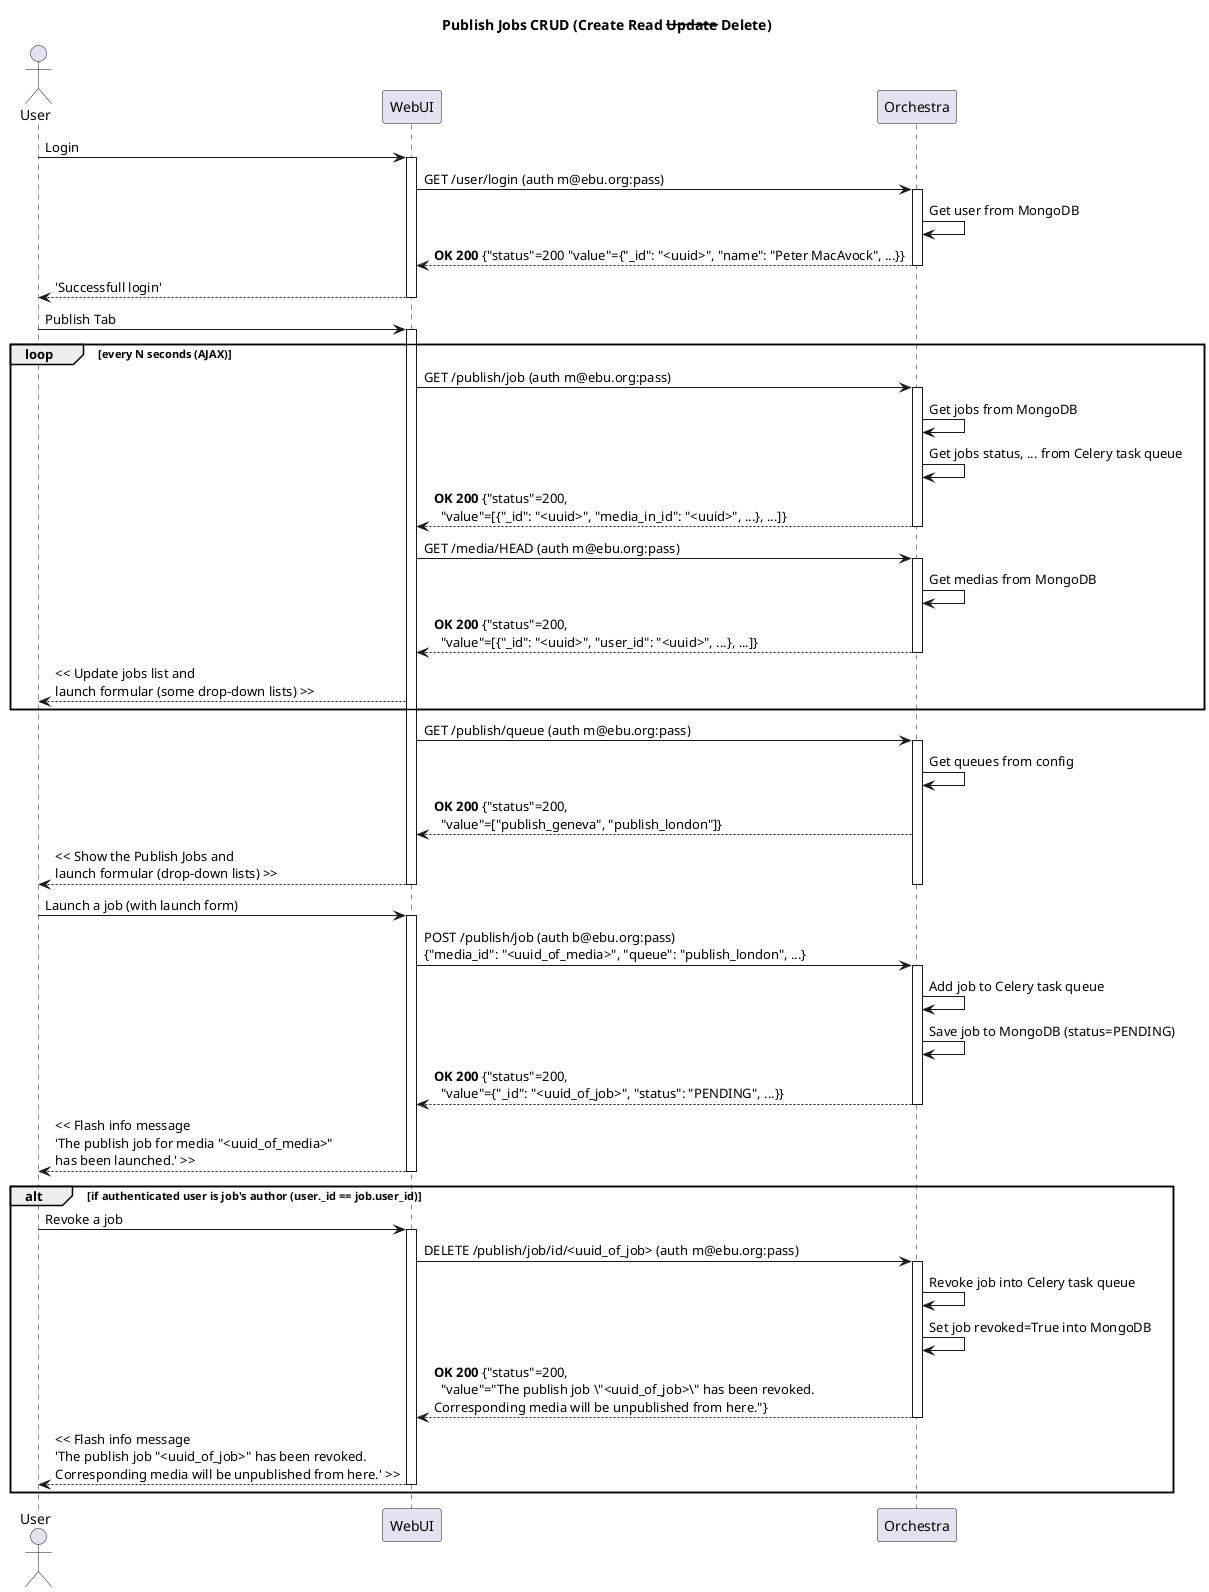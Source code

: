 @startuml

' skin BlueModern

title Publish Jobs CRUD (Create Read <s>Update</s> Delete)

actor User
participant "WebUI" as W
participant "Orchestra" as O
'participant "Storage" as S
'participant "Transform" as T
'participant "Publisher" as P

User -> W: Login
activate W
W -> O: GET /user/login (auth m@ebu.org:pass)
activate O
O -> O: Get user from MongoDB
O --> W: <b>OK 200</b> {"status"=200 "value"={"_id": "<uuid>", "name": "Peter MacAvock", ...}}
deactivate O
W --> User: 'Successfull login'
deactivate W

User -> W: Publish Tab
activate W
loop every N seconds (AJAX)
    W -> O: GET /publish/job (auth m@ebu.org:pass)
    activate O
    O -> O: Get jobs from MongoDB
    O -> O: Get jobs status, ... from Celery task queue
    O --> W: <b>OK 200</b> {"status"=200,\n  "value"=[{"_id": "<uuid>", "media_in_id": "<uuid>", ...}, ...]}
    deactivate O
    W -> O: GET /media/HEAD (auth m@ebu.org:pass)
    activate O
    O -> O: Get medias from MongoDB
    O --> W: <b>OK 200</b> {"status"=200,\n  "value"=[{"_id": "<uuid>", "user_id": "<uuid>", ...}, ...]}
    deactivate O
    W --> User: << Update jobs list and\nlaunch formular (some drop-down lists) >>
end
W -> O: GET /publish/queue (auth m@ebu.org:pass)
activate O
O -> O: Get queues from config
O --> W: <b>OK 200</b> {"status"=200,\n  "value"=["publish_geneva", "publish_london"]}
W --> User: << Show the Publish Jobs and\nlaunch formular (drop-down lists) >>
deactivate O
deactivate W

User -> W: Launch a job (with launch form)
activate W
W -> O: POST /publish/job (auth b@ebu.org:pass)\n{"media_id": "<uuid_of_media>", "queue": "publish_london", ...}
activate O
O -> O: Add job to Celery task queue
O -> O: Save job to MongoDB (status=PENDING)
O --> W: <b>OK 200</b> {"status"=200,\n  "value"={"_id": "<uuid_of_job>", "status": "PENDING", ...}}
deactivate O
W --> User: << Flash info message\n'The publish job for media "<uuid_of_media>"\nhas been launched.' >>
deactivate W

alt if authenticated user is job's author (user._id == job.user_id)
    User -> W: Revoke a job
    activate W
    W -> O: DELETE /publish/job/id/<uuid_of_job> (auth m@ebu.org:pass)
    activate O
    O -> O: Revoke job into Celery task queue
    O -> O: Set job revoked=True into MongoDB
    O --> W: <b>OK 200</b> {"status"=200,\n  "value"="The publish job \\"<uuid_of_job>\\" has been revoked.\nCorresponding media will be unpublished from here."}
    deactivate O
    W --> User: << Flash info message\n'The publish job "<uuid_of_job>" has been revoked.\nCorresponding media will be unpublished from here.' >>
    deactivate W
end
@enduml
